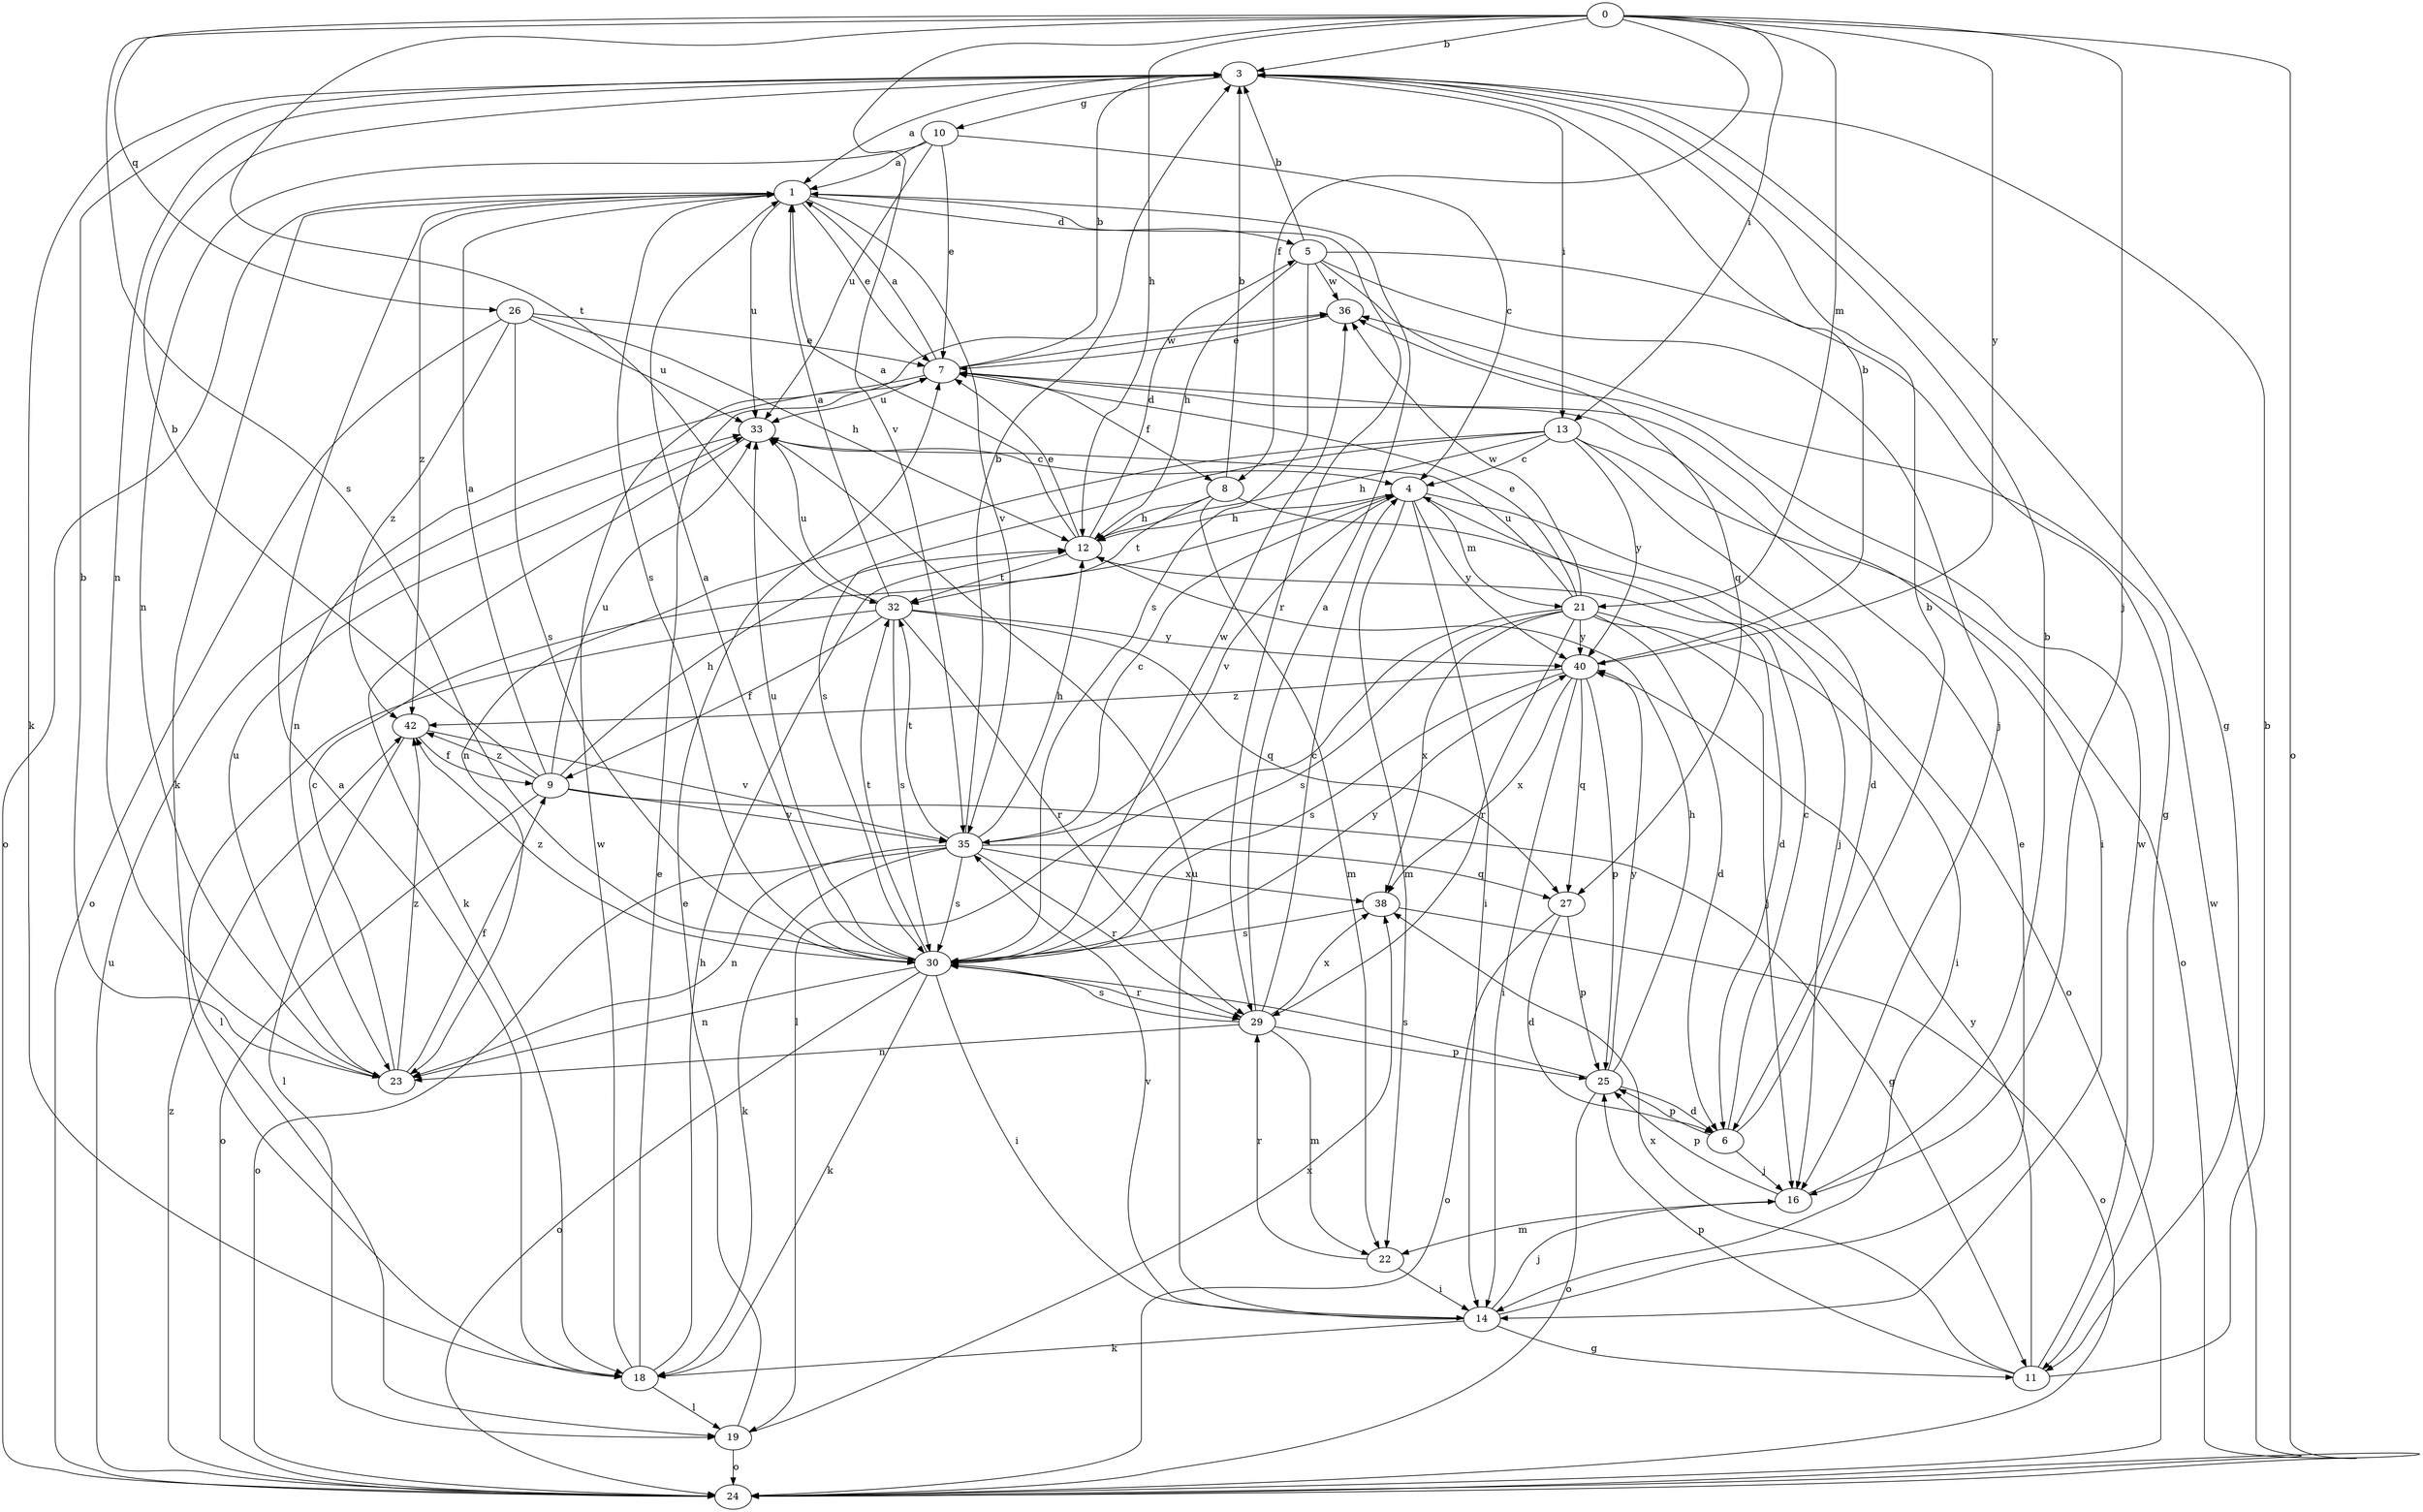 strict digraph  {
0;
1;
3;
4;
5;
6;
7;
8;
9;
10;
11;
12;
13;
14;
16;
18;
19;
21;
22;
23;
24;
25;
26;
27;
29;
30;
32;
33;
35;
36;
38;
40;
42;
0 -> 3  [label=b];
0 -> 8  [label=f];
0 -> 12  [label=h];
0 -> 13  [label=i];
0 -> 16  [label=j];
0 -> 21  [label=m];
0 -> 24  [label=o];
0 -> 26  [label=q];
0 -> 30  [label=s];
0 -> 32  [label=t];
0 -> 35  [label=v];
0 -> 40  [label=y];
1 -> 5  [label=d];
1 -> 7  [label=e];
1 -> 18  [label=k];
1 -> 24  [label=o];
1 -> 29  [label=r];
1 -> 30  [label=s];
1 -> 33  [label=u];
1 -> 35  [label=v];
1 -> 42  [label=z];
3 -> 1  [label=a];
3 -> 10  [label=g];
3 -> 11  [label=g];
3 -> 13  [label=i];
3 -> 18  [label=k];
3 -> 23  [label=n];
4 -> 12  [label=h];
4 -> 14  [label=i];
4 -> 21  [label=m];
4 -> 22  [label=m];
4 -> 24  [label=o];
4 -> 35  [label=v];
4 -> 40  [label=y];
5 -> 3  [label=b];
5 -> 11  [label=g];
5 -> 12  [label=h];
5 -> 16  [label=j];
5 -> 27  [label=q];
5 -> 30  [label=s];
5 -> 36  [label=w];
6 -> 3  [label=b];
6 -> 4  [label=c];
6 -> 16  [label=j];
6 -> 25  [label=p];
7 -> 1  [label=a];
7 -> 3  [label=b];
7 -> 8  [label=f];
7 -> 14  [label=i];
7 -> 23  [label=n];
7 -> 33  [label=u];
7 -> 36  [label=w];
8 -> 3  [label=b];
8 -> 12  [label=h];
8 -> 16  [label=j];
8 -> 22  [label=m];
8 -> 32  [label=t];
9 -> 1  [label=a];
9 -> 3  [label=b];
9 -> 11  [label=g];
9 -> 12  [label=h];
9 -> 24  [label=o];
9 -> 33  [label=u];
9 -> 35  [label=v];
9 -> 42  [label=z];
10 -> 1  [label=a];
10 -> 4  [label=c];
10 -> 7  [label=e];
10 -> 23  [label=n];
10 -> 33  [label=u];
11 -> 3  [label=b];
11 -> 25  [label=p];
11 -> 36  [label=w];
11 -> 38  [label=x];
11 -> 40  [label=y];
12 -> 1  [label=a];
12 -> 5  [label=d];
12 -> 6  [label=d];
12 -> 7  [label=e];
12 -> 32  [label=t];
13 -> 4  [label=c];
13 -> 6  [label=d];
13 -> 12  [label=h];
13 -> 23  [label=n];
13 -> 24  [label=o];
13 -> 30  [label=s];
13 -> 40  [label=y];
14 -> 7  [label=e];
14 -> 11  [label=g];
14 -> 16  [label=j];
14 -> 18  [label=k];
14 -> 33  [label=u];
14 -> 35  [label=v];
16 -> 3  [label=b];
16 -> 22  [label=m];
16 -> 25  [label=p];
18 -> 1  [label=a];
18 -> 7  [label=e];
18 -> 12  [label=h];
18 -> 19  [label=l];
18 -> 36  [label=w];
19 -> 7  [label=e];
19 -> 24  [label=o];
19 -> 38  [label=x];
21 -> 6  [label=d];
21 -> 7  [label=e];
21 -> 14  [label=i];
21 -> 16  [label=j];
21 -> 19  [label=l];
21 -> 29  [label=r];
21 -> 30  [label=s];
21 -> 33  [label=u];
21 -> 36  [label=w];
21 -> 38  [label=x];
21 -> 40  [label=y];
22 -> 14  [label=i];
22 -> 29  [label=r];
23 -> 3  [label=b];
23 -> 4  [label=c];
23 -> 9  [label=f];
23 -> 33  [label=u];
23 -> 42  [label=z];
24 -> 33  [label=u];
24 -> 36  [label=w];
24 -> 42  [label=z];
25 -> 6  [label=d];
25 -> 12  [label=h];
25 -> 24  [label=o];
25 -> 30  [label=s];
25 -> 40  [label=y];
26 -> 7  [label=e];
26 -> 12  [label=h];
26 -> 24  [label=o];
26 -> 30  [label=s];
26 -> 33  [label=u];
26 -> 42  [label=z];
27 -> 6  [label=d];
27 -> 24  [label=o];
27 -> 25  [label=p];
29 -> 1  [label=a];
29 -> 4  [label=c];
29 -> 22  [label=m];
29 -> 23  [label=n];
29 -> 25  [label=p];
29 -> 30  [label=s];
29 -> 38  [label=x];
30 -> 1  [label=a];
30 -> 14  [label=i];
30 -> 18  [label=k];
30 -> 23  [label=n];
30 -> 24  [label=o];
30 -> 29  [label=r];
30 -> 32  [label=t];
30 -> 33  [label=u];
30 -> 36  [label=w];
30 -> 40  [label=y];
30 -> 42  [label=z];
32 -> 1  [label=a];
32 -> 9  [label=f];
32 -> 19  [label=l];
32 -> 27  [label=q];
32 -> 29  [label=r];
32 -> 30  [label=s];
32 -> 33  [label=u];
32 -> 40  [label=y];
33 -> 4  [label=c];
33 -> 18  [label=k];
35 -> 3  [label=b];
35 -> 4  [label=c];
35 -> 12  [label=h];
35 -> 18  [label=k];
35 -> 23  [label=n];
35 -> 24  [label=o];
35 -> 27  [label=q];
35 -> 29  [label=r];
35 -> 30  [label=s];
35 -> 32  [label=t];
35 -> 38  [label=x];
36 -> 7  [label=e];
38 -> 24  [label=o];
38 -> 30  [label=s];
40 -> 3  [label=b];
40 -> 14  [label=i];
40 -> 25  [label=p];
40 -> 27  [label=q];
40 -> 30  [label=s];
40 -> 38  [label=x];
40 -> 42  [label=z];
42 -> 9  [label=f];
42 -> 19  [label=l];
42 -> 35  [label=v];
}
